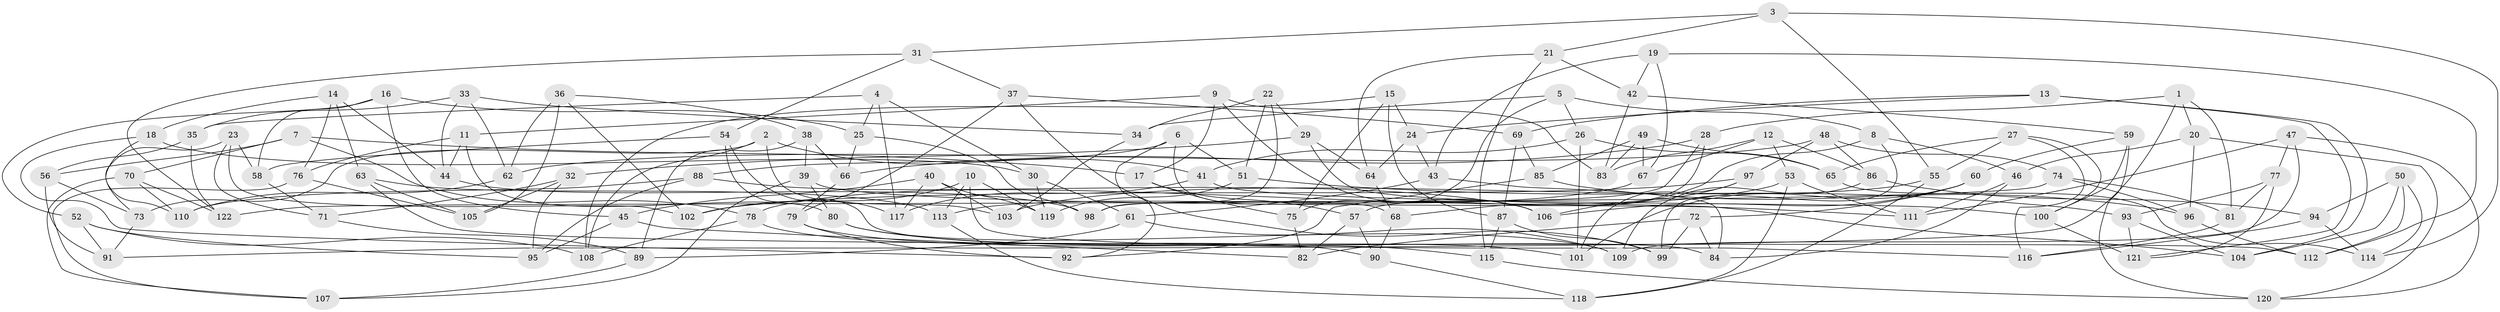 // coarse degree distribution, {11: 0.03488372093023256, 4: 0.8488372093023255, 9: 0.03488372093023256, 12: 0.023255813953488372, 10: 0.011627906976744186, 3: 0.046511627906976744}
// Generated by graph-tools (version 1.1) at 2025/53/03/04/25 22:53:39]
// undirected, 122 vertices, 244 edges
graph export_dot {
  node [color=gray90,style=filled];
  1;
  2;
  3;
  4;
  5;
  6;
  7;
  8;
  9;
  10;
  11;
  12;
  13;
  14;
  15;
  16;
  17;
  18;
  19;
  20;
  21;
  22;
  23;
  24;
  25;
  26;
  27;
  28;
  29;
  30;
  31;
  32;
  33;
  34;
  35;
  36;
  37;
  38;
  39;
  40;
  41;
  42;
  43;
  44;
  45;
  46;
  47;
  48;
  49;
  50;
  51;
  52;
  53;
  54;
  55;
  56;
  57;
  58;
  59;
  60;
  61;
  62;
  63;
  64;
  65;
  66;
  67;
  68;
  69;
  70;
  71;
  72;
  73;
  74;
  75;
  76;
  77;
  78;
  79;
  80;
  81;
  82;
  83;
  84;
  85;
  86;
  87;
  88;
  89;
  90;
  91;
  92;
  93;
  94;
  95;
  96;
  97;
  98;
  99;
  100;
  101;
  102;
  103;
  104;
  105;
  106;
  107;
  108;
  109;
  110;
  111;
  112;
  113;
  114;
  115;
  116;
  117;
  118;
  119;
  120;
  121;
  122;
  1 -- 20;
  1 -- 81;
  1 -- 91;
  1 -- 28;
  2 -- 103;
  2 -- 41;
  2 -- 73;
  2 -- 108;
  3 -- 114;
  3 -- 21;
  3 -- 55;
  3 -- 31;
  4 -- 35;
  4 -- 30;
  4 -- 117;
  4 -- 25;
  5 -- 75;
  5 -- 8;
  5 -- 26;
  5 -- 34;
  6 -- 88;
  6 -- 51;
  6 -- 68;
  6 -- 92;
  7 -- 70;
  7 -- 17;
  7 -- 56;
  7 -- 78;
  8 -- 99;
  8 -- 68;
  8 -- 46;
  9 -- 11;
  9 -- 83;
  9 -- 106;
  9 -- 17;
  10 -- 102;
  10 -- 116;
  10 -- 113;
  10 -- 119;
  11 -- 80;
  11 -- 44;
  11 -- 76;
  12 -- 67;
  12 -- 83;
  12 -- 86;
  12 -- 53;
  13 -- 121;
  13 -- 24;
  13 -- 69;
  13 -- 104;
  14 -- 76;
  14 -- 44;
  14 -- 18;
  14 -- 63;
  15 -- 75;
  15 -- 87;
  15 -- 108;
  15 -- 24;
  16 -- 52;
  16 -- 25;
  16 -- 45;
  16 -- 58;
  17 -- 57;
  17 -- 75;
  18 -- 30;
  18 -- 110;
  18 -- 92;
  19 -- 67;
  19 -- 112;
  19 -- 43;
  19 -- 42;
  20 -- 96;
  20 -- 46;
  20 -- 120;
  21 -- 115;
  21 -- 42;
  21 -- 64;
  22 -- 98;
  22 -- 51;
  22 -- 34;
  22 -- 29;
  23 -- 71;
  23 -- 58;
  23 -- 102;
  23 -- 73;
  24 -- 64;
  24 -- 43;
  25 -- 98;
  25 -- 66;
  26 -- 101;
  26 -- 41;
  26 -- 65;
  27 -- 55;
  27 -- 116;
  27 -- 65;
  27 -- 100;
  28 -- 57;
  28 -- 66;
  28 -- 98;
  29 -- 32;
  29 -- 104;
  29 -- 64;
  30 -- 61;
  30 -- 119;
  31 -- 37;
  31 -- 122;
  31 -- 54;
  32 -- 95;
  32 -- 71;
  32 -- 105;
  33 -- 34;
  33 -- 35;
  33 -- 62;
  33 -- 44;
  34 -- 103;
  35 -- 122;
  35 -- 56;
  36 -- 105;
  36 -- 62;
  36 -- 38;
  36 -- 102;
  37 -- 79;
  37 -- 99;
  37 -- 69;
  38 -- 39;
  38 -- 66;
  38 -- 89;
  39 -- 80;
  39 -- 111;
  39 -- 107;
  40 -- 45;
  40 -- 117;
  40 -- 103;
  40 -- 119;
  41 -- 117;
  41 -- 100;
  42 -- 83;
  42 -- 59;
  43 -- 61;
  43 -- 84;
  44 -- 98;
  45 -- 82;
  45 -- 95;
  46 -- 111;
  46 -- 84;
  47 -- 120;
  47 -- 109;
  47 -- 111;
  47 -- 77;
  48 -- 97;
  48 -- 74;
  48 -- 86;
  48 -- 62;
  49 -- 65;
  49 -- 67;
  49 -- 83;
  49 -- 85;
  50 -- 104;
  50 -- 114;
  50 -- 94;
  50 -- 112;
  51 -- 119;
  51 -- 93;
  52 -- 95;
  52 -- 108;
  52 -- 91;
  53 -- 78;
  53 -- 111;
  53 -- 118;
  54 -- 117;
  54 -- 84;
  54 -- 58;
  55 -- 103;
  55 -- 118;
  56 -- 91;
  56 -- 73;
  57 -- 90;
  57 -- 82;
  58 -- 71;
  59 -- 100;
  59 -- 120;
  59 -- 60;
  60 -- 106;
  60 -- 101;
  60 -- 72;
  61 -- 109;
  61 -- 89;
  62 -- 110;
  63 -- 105;
  63 -- 113;
  63 -- 112;
  64 -- 68;
  65 -- 114;
  66 -- 79;
  67 -- 113;
  68 -- 90;
  69 -- 87;
  69 -- 85;
  70 -- 110;
  70 -- 122;
  70 -- 107;
  71 -- 89;
  72 -- 82;
  72 -- 99;
  72 -- 84;
  73 -- 91;
  74 -- 81;
  74 -- 96;
  74 -- 122;
  75 -- 82;
  76 -- 107;
  76 -- 105;
  77 -- 93;
  77 -- 121;
  77 -- 81;
  78 -- 90;
  78 -- 108;
  79 -- 115;
  79 -- 92;
  80 -- 101;
  80 -- 109;
  81 -- 116;
  85 -- 96;
  85 -- 92;
  86 -- 109;
  86 -- 94;
  87 -- 115;
  87 -- 99;
  88 -- 95;
  88 -- 110;
  88 -- 106;
  89 -- 107;
  90 -- 118;
  93 -- 121;
  93 -- 104;
  94 -- 114;
  94 -- 116;
  96 -- 112;
  97 -- 101;
  97 -- 106;
  97 -- 102;
  100 -- 121;
  113 -- 118;
  115 -- 120;
}
